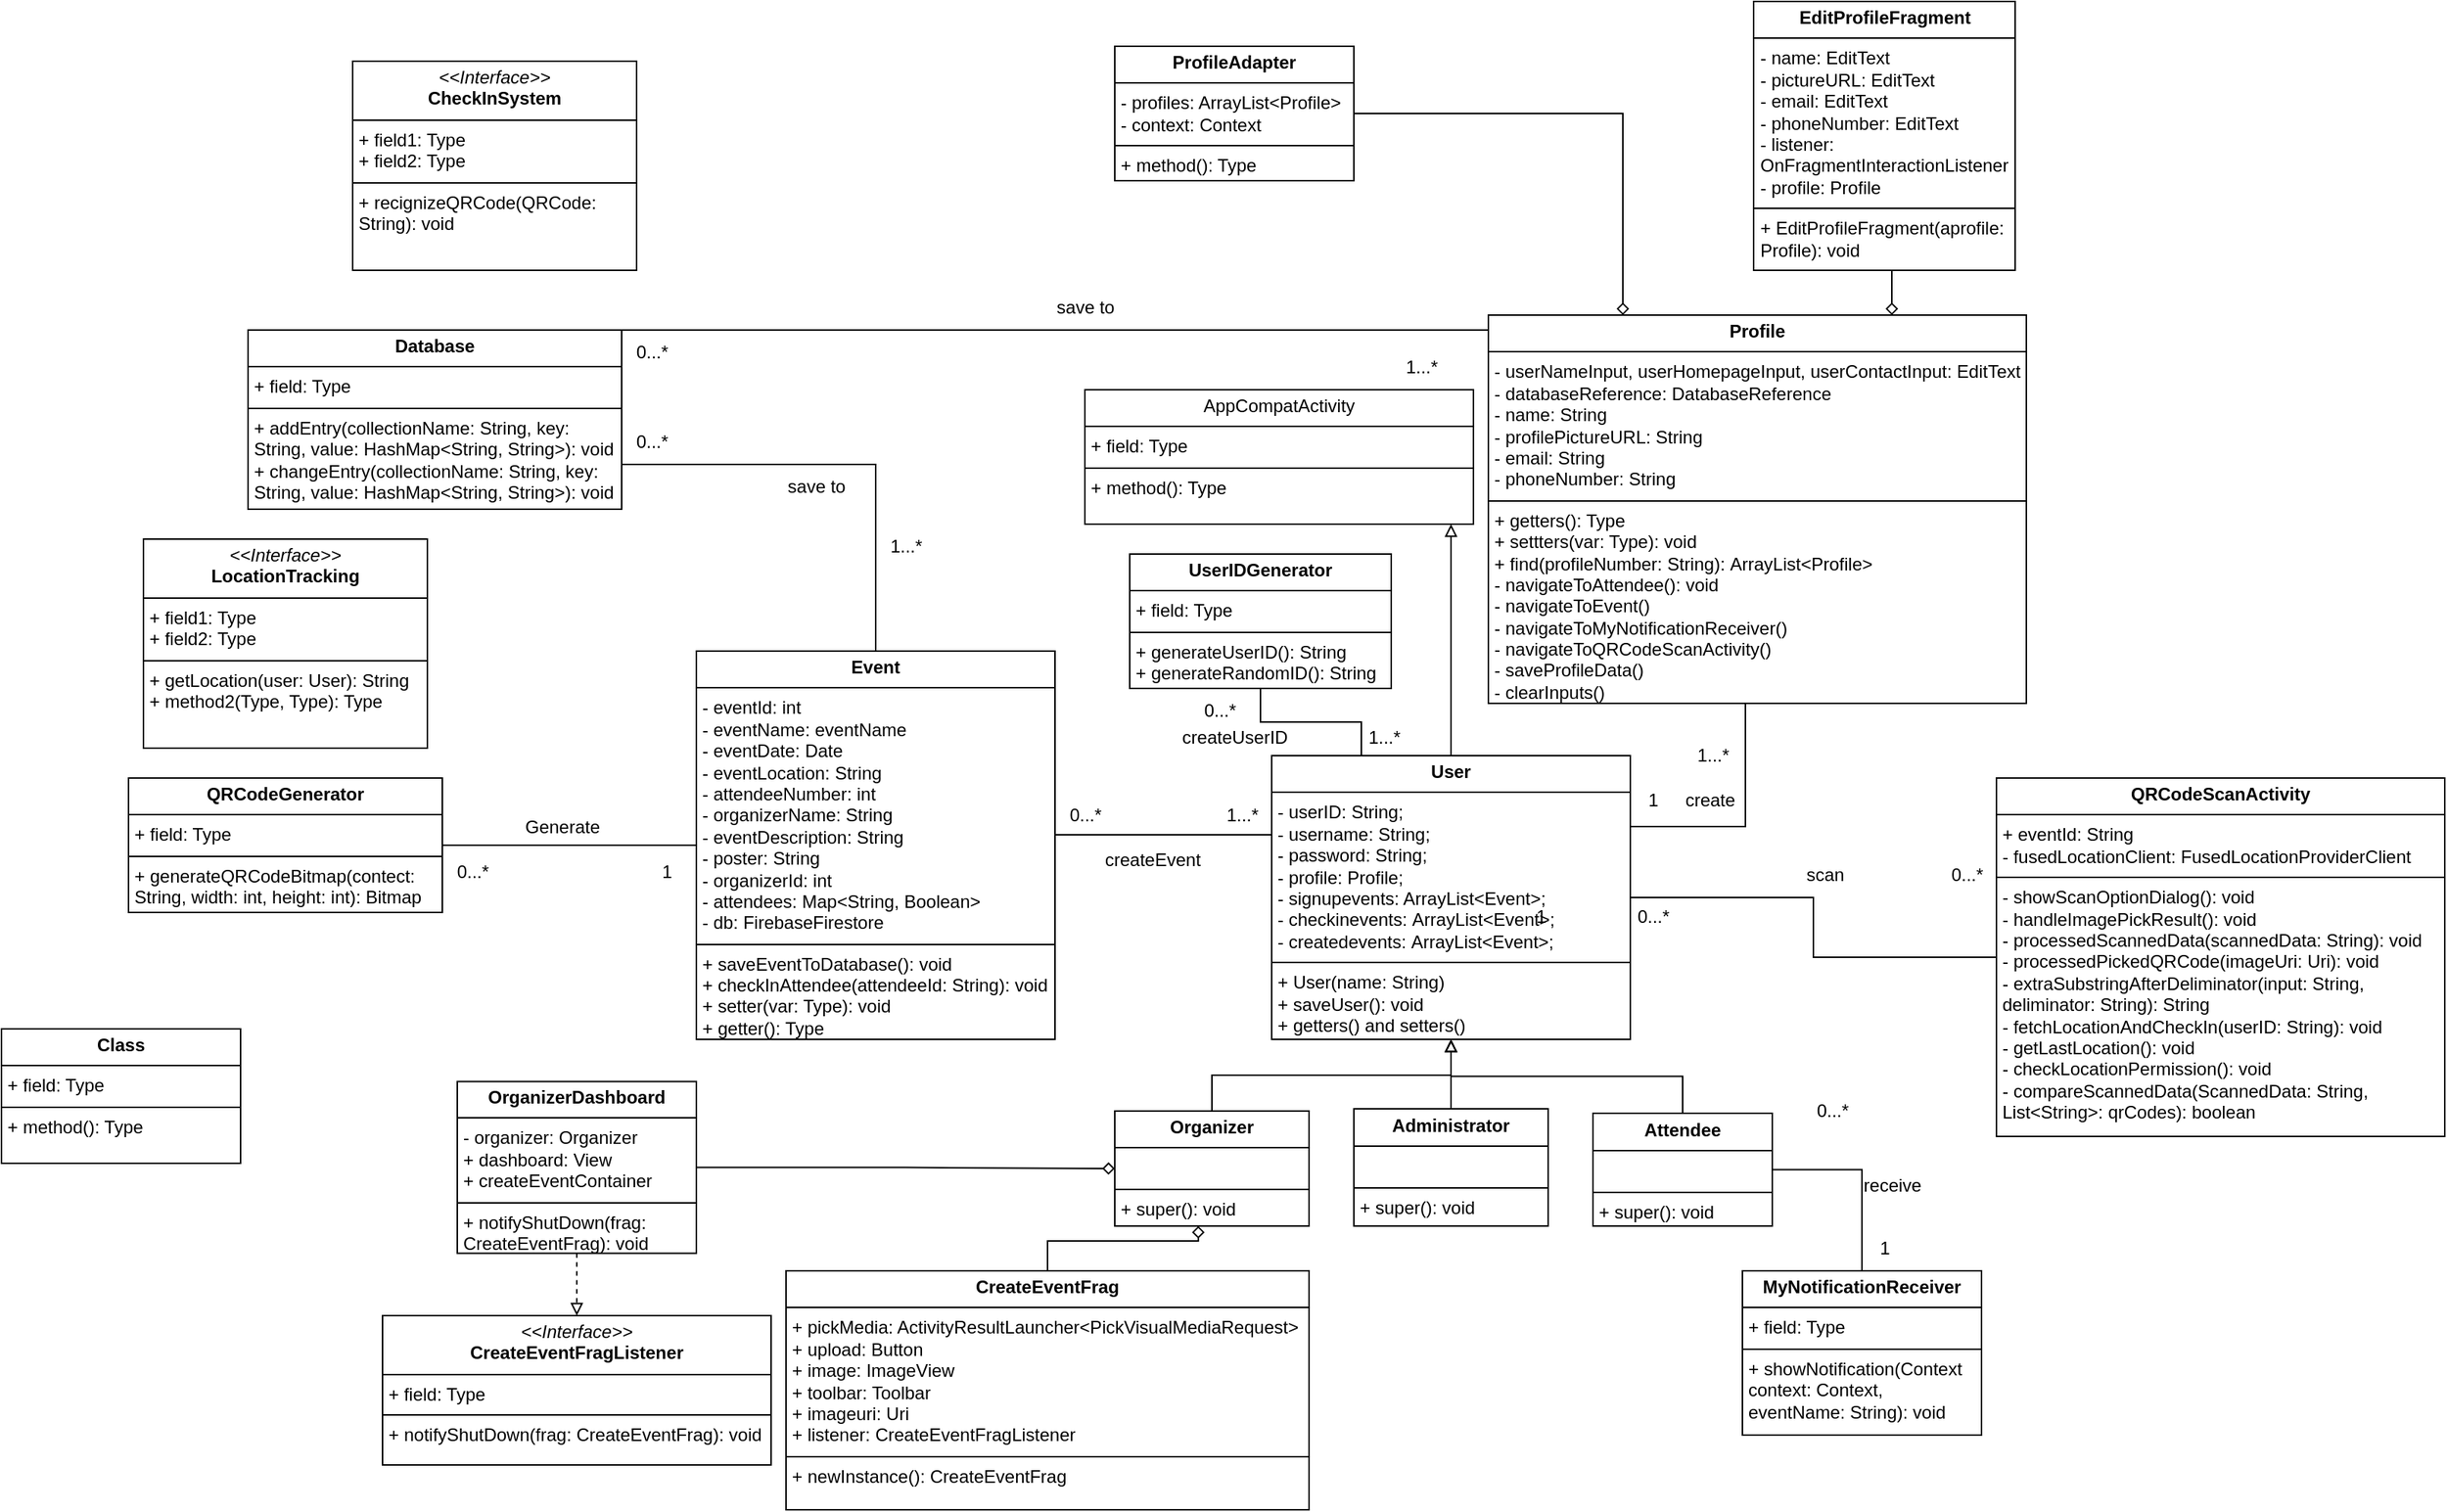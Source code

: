 <mxfile version="24.0.2" type="github">
  <diagram name="Page-1" id="J35sRBXo90A8_cbNqQOU">
    <mxGraphModel dx="1784" dy="525" grid="1" gridSize="10" guides="1" tooltips="1" connect="1" arrows="1" fold="1" page="1" pageScale="1" pageWidth="850" pageHeight="1100" math="0" shadow="0">
      <root>
        <mxCell id="0" />
        <mxCell id="1" parent="0" />
        <mxCell id="WPeFzwkXg94GIZhLmHgt-10" value="&lt;p style=&quot;margin:0px;margin-top:4px;text-align:center;&quot;&gt;&lt;span style=&quot;font-weight: 700;&quot;&gt;User&lt;/span&gt;&lt;br&gt;&lt;/p&gt;&lt;hr size=&quot;1&quot; style=&quot;border-style:solid;&quot;&gt;&lt;p style=&quot;margin:0px;margin-left:4px;&quot;&gt;- userID: String;&lt;/p&gt;&lt;p style=&quot;margin:0px;margin-left:4px;&quot;&gt;- username: String;&lt;br&gt;&lt;/p&gt;&lt;p style=&quot;margin:0px;margin-left:4px;&quot;&gt;- password: String;&lt;br&gt;&lt;/p&gt;&lt;p style=&quot;margin:0px;margin-left:4px;&quot;&gt;- profile: Profile;&lt;/p&gt;&lt;p style=&quot;margin:0px;margin-left:4px;&quot;&gt;- signupevents: ArrayList&amp;lt;Event&amp;gt;;&lt;/p&gt;&lt;p style=&quot;margin:0px;margin-left:4px;&quot;&gt;- checkinevents:&amp;nbsp;&lt;span style=&quot;background-color: initial;&quot;&gt;ArrayList&amp;lt;Event&amp;gt;;&lt;/span&gt;&lt;/p&gt;&lt;p style=&quot;margin:0px;margin-left:4px;&quot;&gt;- createdevents:&amp;nbsp;&lt;span style=&quot;background-color: initial;&quot;&gt;ArrayList&amp;lt;Event&amp;gt;;&lt;/span&gt;&lt;/p&gt;&lt;hr size=&quot;1&quot; style=&quot;border-style:solid;&quot;&gt;&lt;p style=&quot;margin:0px;margin-left:4px;&quot;&gt;+ User(name: String)&lt;/p&gt;&lt;p style=&quot;margin:0px;margin-left:4px;&quot;&gt;+ saveUser(): void&lt;/p&gt;&lt;p style=&quot;margin:0px;margin-left:4px;&quot;&gt;+ getters() and setters()&lt;/p&gt;" style="verticalAlign=top;align=left;overflow=fill;html=1;whiteSpace=wrap;" parent="1" vertex="1">
          <mxGeometry x="345" y="535" width="240" height="190" as="geometry" />
        </mxCell>
        <mxCell id="XLVlxGefPMWBj1lpJ0U2-4" style="edgeStyle=orthogonalEdgeStyle;rounded=0;orthogonalLoop=1;jettySize=auto;html=1;exitX=0.5;exitY=0;exitDx=0;exitDy=0;entryX=0.5;entryY=1;entryDx=0;entryDy=0;endArrow=block;endFill=0;" edge="1" parent="1" source="WPeFzwkXg94GIZhLmHgt-15" target="WPeFzwkXg94GIZhLmHgt-10">
          <mxGeometry relative="1" as="geometry" />
        </mxCell>
        <mxCell id="WPeFzwkXg94GIZhLmHgt-15" value="&lt;p style=&quot;margin:0px;margin-top:4px;text-align:center;&quot;&gt;&lt;b&gt;Organizer&lt;/b&gt;&lt;/p&gt;&lt;hr size=&quot;1&quot; style=&quot;border-style:solid;&quot;&gt;&lt;p style=&quot;margin:0px;margin-left:4px;&quot;&gt;&lt;br&gt;&lt;/p&gt;&lt;hr size=&quot;1&quot; style=&quot;border-style:solid;&quot;&gt;&lt;p style=&quot;margin:0px;margin-left:4px;&quot;&gt;+ super(): void&lt;/p&gt;" style="verticalAlign=top;align=left;overflow=fill;html=1;whiteSpace=wrap;" parent="1" vertex="1">
          <mxGeometry x="240" y="773" width="130" height="77" as="geometry" />
        </mxCell>
        <mxCell id="XLVlxGefPMWBj1lpJ0U2-2" style="edgeStyle=orthogonalEdgeStyle;rounded=0;orthogonalLoop=1;jettySize=auto;html=1;exitX=0.5;exitY=0;exitDx=0;exitDy=0;entryX=0.5;entryY=1;entryDx=0;entryDy=0;endArrow=block;endFill=0;" edge="1" parent="1" source="WPeFzwkXg94GIZhLmHgt-16" target="WPeFzwkXg94GIZhLmHgt-10">
          <mxGeometry relative="1" as="geometry" />
        </mxCell>
        <mxCell id="WPeFzwkXg94GIZhLmHgt-16" value="&lt;p style=&quot;margin:0px;margin-top:4px;text-align:center;&quot;&gt;&lt;span style=&quot;font-weight: 700;&quot;&gt;Administrator&lt;/span&gt;&lt;br&gt;&lt;/p&gt;&lt;hr size=&quot;1&quot; style=&quot;border-style:solid;&quot;&gt;&lt;p style=&quot;margin:0px;margin-left:4px;&quot;&gt;&lt;br&gt;&lt;/p&gt;&lt;hr size=&quot;1&quot; style=&quot;border-style:solid;&quot;&gt;&lt;p style=&quot;margin:0px;margin-left:4px;&quot;&gt;+ super(): void&lt;/p&gt;" style="verticalAlign=top;align=left;overflow=fill;html=1;whiteSpace=wrap;" parent="1" vertex="1">
          <mxGeometry x="400" y="771.5" width="130" height="78.5" as="geometry" />
        </mxCell>
        <mxCell id="XLVlxGefPMWBj1lpJ0U2-1" style="edgeStyle=orthogonalEdgeStyle;rounded=0;orthogonalLoop=1;jettySize=auto;html=1;exitX=0.5;exitY=0;exitDx=0;exitDy=0;endArrow=block;endFill=0;" edge="1" parent="1" source="WPeFzwkXg94GIZhLmHgt-17" target="WPeFzwkXg94GIZhLmHgt-10">
          <mxGeometry relative="1" as="geometry" />
        </mxCell>
        <mxCell id="WPeFzwkXg94GIZhLmHgt-17" value="&lt;p style=&quot;margin:0px;margin-top:4px;text-align:center;&quot;&gt;&lt;b&gt;Attendee&lt;/b&gt;&lt;/p&gt;&lt;hr size=&quot;1&quot; style=&quot;border-style:solid;&quot;&gt;&lt;p style=&quot;margin:0px;margin-left:4px;&quot;&gt;&lt;br&gt;&lt;/p&gt;&lt;hr size=&quot;1&quot; style=&quot;border-style:solid;&quot;&gt;&lt;p style=&quot;margin:0px;margin-left:4px;&quot;&gt;+ super(): void&lt;/p&gt;" style="verticalAlign=top;align=left;overflow=fill;html=1;whiteSpace=wrap;" parent="1" vertex="1">
          <mxGeometry x="560" y="774.5" width="120" height="75.5" as="geometry" />
        </mxCell>
        <mxCell id="WPeFzwkXg94GIZhLmHgt-24" style="edgeStyle=orthogonalEdgeStyle;rounded=0;orthogonalLoop=1;jettySize=auto;html=1;exitX=1;exitY=0.5;exitDx=0;exitDy=0;entryX=0;entryY=0.25;entryDx=0;entryDy=0;endArrow=none;endFill=0;" parent="1" source="WPeFzwkXg94GIZhLmHgt-18" target="WPeFzwkXg94GIZhLmHgt-10" edge="1">
          <mxGeometry relative="1" as="geometry">
            <Array as="points">
              <mxPoint x="200" y="588" />
            </Array>
          </mxGeometry>
        </mxCell>
        <mxCell id="WPeFzwkXg94GIZhLmHgt-18" value="&lt;p style=&quot;margin:0px;margin-top:4px;text-align:center;&quot;&gt;&lt;b&gt;Event&lt;/b&gt;&lt;/p&gt;&lt;hr size=&quot;1&quot; style=&quot;border-style:solid;&quot;&gt;&lt;p style=&quot;margin:0px;margin-left:4px;&quot;&gt;-&amp;nbsp;&lt;span style=&quot;background-color: initial;&quot;&gt;eventId: int&lt;/span&gt;&lt;/p&gt;&lt;p style=&quot;margin:0px;margin-left:4px;&quot;&gt;- eventName: eventName&lt;/p&gt;&lt;p style=&quot;margin:0px;margin-left:4px;&quot;&gt;- eventDate: Date&lt;/p&gt;&lt;p style=&quot;margin:0px;margin-left:4px;&quot;&gt;- eventLocation: String&lt;/p&gt;&lt;p style=&quot;margin:0px;margin-left:4px;&quot;&gt;- attendeeNumber: int&lt;/p&gt;&lt;p style=&quot;margin:0px;margin-left:4px;&quot;&gt;- organizerName: String&lt;/p&gt;&lt;p style=&quot;margin:0px;margin-left:4px;&quot;&gt;- eventDescription: String&lt;/p&gt;&lt;p style=&quot;margin:0px;margin-left:4px;&quot;&gt;- poster: String&lt;/p&gt;&lt;p style=&quot;margin:0px;margin-left:4px;&quot;&gt;- organizerId: int&lt;/p&gt;&lt;p style=&quot;margin:0px;margin-left:4px;&quot;&gt;- attendees:&amp;nbsp;&lt;span style=&quot;background-color: initial;&quot;&gt;Map&amp;lt;String, Boolean&amp;gt;&lt;/span&gt;&lt;/p&gt;&lt;p style=&quot;margin:0px;margin-left:4px;&quot;&gt;&lt;span style=&quot;background-color: initial;&quot;&gt;- db: FirebaseFirestore&lt;/span&gt;&lt;/p&gt;&lt;hr size=&quot;1&quot; style=&quot;border-style:solid;&quot;&gt;&lt;p style=&quot;margin:0px;margin-left:4px;&quot;&gt;+ saveEventToDatabase(): void&lt;/p&gt;&lt;p style=&quot;margin:0px;margin-left:4px;&quot;&gt;+ checkInAttendee(attendeeId: String): void&lt;/p&gt;&lt;p style=&quot;margin:0px;margin-left:4px;&quot;&gt;+ setter(var: Type): void&lt;br&gt;&lt;/p&gt;&lt;p style=&quot;margin:0px;margin-left:4px;&quot;&gt;+ getter(): Type&lt;/p&gt;&lt;p style=&quot;margin:0px;margin-left:4px;&quot;&gt;&lt;br&gt;&lt;/p&gt;" style="verticalAlign=top;align=left;overflow=fill;html=1;whiteSpace=wrap;" parent="1" vertex="1">
          <mxGeometry x="-40" y="465" width="240" height="260" as="geometry" />
        </mxCell>
        <mxCell id="WPeFzwkXg94GIZhLmHgt-25" style="edgeStyle=orthogonalEdgeStyle;rounded=0;orthogonalLoop=1;jettySize=auto;html=1;exitX=0.5;exitY=1;exitDx=0;exitDy=0;entryX=1;entryY=0.25;entryDx=0;entryDy=0;endArrow=none;endFill=0;" parent="1" source="WPeFzwkXg94GIZhLmHgt-19" target="WPeFzwkXg94GIZhLmHgt-10" edge="1">
          <mxGeometry relative="1" as="geometry">
            <Array as="points">
              <mxPoint x="662" y="583" />
            </Array>
          </mxGeometry>
        </mxCell>
        <mxCell id="yJpc8QZkgyVH1emFUSDa-1" style="edgeStyle=orthogonalEdgeStyle;rounded=0;orthogonalLoop=1;jettySize=auto;html=1;exitX=0;exitY=0;exitDx=0;exitDy=0;entryX=0.5;entryY=0;entryDx=0;entryDy=0;endArrow=none;endFill=0;" parent="1" source="WPeFzwkXg94GIZhLmHgt-19" target="WPeFzwkXg94GIZhLmHgt-35" edge="1">
          <mxGeometry relative="1" as="geometry">
            <Array as="points">
              <mxPoint x="470" y="250" />
              <mxPoint x="-55" y="250" />
            </Array>
          </mxGeometry>
        </mxCell>
        <mxCell id="WPeFzwkXg94GIZhLmHgt-19" value="&lt;p style=&quot;margin:0px;margin-top:4px;text-align:center;&quot;&gt;&lt;b&gt;Profile&lt;/b&gt;&lt;/p&gt;&lt;hr size=&quot;1&quot; style=&quot;border-style:solid;&quot;&gt;&lt;p style=&quot;margin:0px;margin-left:4px;&quot;&gt;-&amp;nbsp;&lt;span style=&quot;background-color: initial;&quot;&gt;userNameInput, userHomepageInput, userContactInput: EditText&lt;/span&gt;&lt;/p&gt;&lt;p style=&quot;margin:0px;margin-left:4px;&quot;&gt;-&amp;nbsp;&lt;span style=&quot;background-color: initial;&quot;&gt;databaseReference:&amp;nbsp;&lt;/span&gt;&lt;span style=&quot;background-color: initial;&quot;&gt;DatabaseReference&lt;/span&gt;&lt;span style=&quot;background-color: initial;&quot;&gt;&amp;nbsp;&lt;/span&gt;&lt;/p&gt;&lt;p style=&quot;margin:0px;margin-left:4px;&quot;&gt;- name: String&lt;/p&gt;&lt;p style=&quot;margin:0px;margin-left:4px;&quot;&gt;- profilePictureURL: String&lt;/p&gt;&lt;p style=&quot;margin:0px;margin-left:4px;&quot;&gt;- email: String&lt;/p&gt;&lt;p style=&quot;margin:0px;margin-left:4px;&quot;&gt;- phoneNumber: String&lt;/p&gt;&lt;hr size=&quot;1&quot; style=&quot;border-style:solid;&quot;&gt;&lt;p style=&quot;margin:0px;margin-left:4px;&quot;&gt;+ getters(): Type&lt;/p&gt;&lt;p style=&quot;margin:0px;margin-left:4px;&quot;&gt;+ settters(var: Type&lt;span style=&quot;background-color: initial;&quot;&gt;): void&lt;/span&gt;&lt;/p&gt;&lt;p style=&quot;margin: 0px 0px 0px 4px;&quot;&gt;&lt;span style=&quot;background-color: initial;&quot;&gt;+&lt;/span&gt;&lt;span style=&quot;background-color: initial;&quot;&gt;&amp;nbsp;find(profileNumber: String):&amp;nbsp;&lt;/span&gt;&lt;span style=&quot;background-color: initial;&quot;&gt;ArrayList&amp;lt;Profile&amp;gt;&lt;/span&gt;&lt;/p&gt;&lt;p style=&quot;margin: 0px 0px 0px 4px;&quot;&gt;&lt;span style=&quot;background-color: initial;&quot;&gt;-&amp;nbsp;&lt;/span&gt;&lt;span style=&quot;background-color: initial;&quot;&gt;navigateToAttendee(): void&lt;/span&gt;&lt;/p&gt;&lt;p style=&quot;margin: 0px 0px 0px 4px;&quot;&gt;&lt;span style=&quot;background-color: initial;&quot;&gt;-&amp;nbsp;&lt;/span&gt;&lt;span style=&quot;background-color: initial;&quot;&gt;navigateToEvent()&lt;/span&gt;&lt;/p&gt;&lt;p style=&quot;margin: 0px 0px 0px 4px;&quot;&gt;&lt;span style=&quot;background-color: initial;&quot;&gt;-&amp;nbsp;&lt;/span&gt;&lt;span style=&quot;background-color: initial;&quot;&gt;navigateToMyNotificationReceiver()&lt;/span&gt;&lt;/p&gt;&lt;p style=&quot;margin: 0px 0px 0px 4px;&quot;&gt;&lt;span style=&quot;background-color: initial;&quot;&gt;-&amp;nbsp;&lt;/span&gt;&lt;span style=&quot;background-color: initial;&quot;&gt;navigateToQRCodeScanActivity()&lt;/span&gt;&lt;/p&gt;&lt;p style=&quot;margin: 0px 0px 0px 4px;&quot;&gt;&lt;span style=&quot;background-color: initial;&quot;&gt;-&amp;nbsp;&lt;/span&gt;&lt;span style=&quot;background-color: initial;&quot;&gt;saveProfileData()&lt;/span&gt;&lt;/p&gt;&lt;p style=&quot;margin: 0px 0px 0px 4px;&quot;&gt;&lt;span style=&quot;background-color: initial;&quot;&gt;-&amp;nbsp;&lt;/span&gt;&lt;span style=&quot;background-color: initial;&quot;&gt;clearInputs()&lt;/span&gt;&lt;/p&gt;" style="verticalAlign=top;align=left;overflow=fill;html=1;whiteSpace=wrap;" parent="1" vertex="1">
          <mxGeometry x="490" y="240" width="360" height="260" as="geometry" />
        </mxCell>
        <mxCell id="WPeFzwkXg94GIZhLmHgt-28" value="0...*" style="text;html=1;align=center;verticalAlign=middle;resizable=0;points=[];autosize=1;strokeColor=none;fillColor=none;" parent="1" vertex="1">
          <mxGeometry x="200" y="560" width="40" height="30" as="geometry" />
        </mxCell>
        <mxCell id="WPeFzwkXg94GIZhLmHgt-29" value="1...*" style="text;html=1;align=center;verticalAlign=middle;resizable=0;points=[];autosize=1;strokeColor=none;fillColor=none;" parent="1" vertex="1">
          <mxGeometry x="305" y="560" width="40" height="30" as="geometry" />
        </mxCell>
        <mxCell id="WPeFzwkXg94GIZhLmHgt-30" value="1...*" style="text;html=1;align=center;verticalAlign=middle;resizable=0;points=[];autosize=1;strokeColor=none;fillColor=none;" parent="1" vertex="1">
          <mxGeometry x="620" y="520" width="40" height="30" as="geometry" />
        </mxCell>
        <mxCell id="WPeFzwkXg94GIZhLmHgt-31" value="1" style="text;html=1;align=center;verticalAlign=middle;resizable=0;points=[];autosize=1;strokeColor=none;fillColor=none;" parent="1" vertex="1">
          <mxGeometry x="585" y="550" width="30" height="30" as="geometry" />
        </mxCell>
        <mxCell id="XLVlxGefPMWBj1lpJ0U2-21" style="edgeStyle=orthogonalEdgeStyle;rounded=0;orthogonalLoop=1;jettySize=auto;html=1;exitX=1;exitY=0.5;exitDx=0;exitDy=0;entryX=0;entryY=0.5;entryDx=0;entryDy=0;endArrow=none;endFill=0;" edge="1" parent="1" source="WPeFzwkXg94GIZhLmHgt-32" target="WPeFzwkXg94GIZhLmHgt-18">
          <mxGeometry relative="1" as="geometry" />
        </mxCell>
        <mxCell id="WPeFzwkXg94GIZhLmHgt-32" value="&lt;p style=&quot;margin:0px;margin-top:4px;text-align:center;&quot;&gt;&lt;b&gt;QRCodeGenerator&lt;/b&gt;&lt;/p&gt;&lt;hr size=&quot;1&quot; style=&quot;border-style:solid;&quot;&gt;&lt;p style=&quot;margin:0px;margin-left:4px;&quot;&gt;+ field: Type&lt;br&gt;&lt;/p&gt;&lt;hr size=&quot;1&quot; style=&quot;border-style:solid;&quot;&gt;&lt;p style=&quot;margin:0px;margin-left:4px;&quot;&gt;+ generateQRCodeBitmap(contect: String, width: int, height: int): Bitmap&lt;/p&gt;" style="verticalAlign=top;align=left;overflow=fill;html=1;whiteSpace=wrap;" parent="1" vertex="1">
          <mxGeometry x="-420" y="550" width="210" height="90" as="geometry" />
        </mxCell>
        <mxCell id="WPeFzwkXg94GIZhLmHgt-33" value="&lt;p style=&quot;margin:0px;margin-top:4px;text-align:center;&quot;&gt;&lt;i&gt;&amp;lt;&amp;lt;Interface&amp;gt;&amp;gt;&lt;/i&gt;&lt;br&gt;&lt;b&gt;CheckInSystem&lt;/b&gt;&lt;/p&gt;&lt;hr size=&quot;1&quot; style=&quot;border-style:solid;&quot;&gt;&lt;p style=&quot;margin:0px;margin-left:4px;&quot;&gt;+ field1: Type&lt;br&gt;+ field2: Type&lt;/p&gt;&lt;hr size=&quot;1&quot; style=&quot;border-style:solid;&quot;&gt;&lt;p style=&quot;margin:0px;margin-left:4px;&quot;&gt;+ recignizeQRCode(QRCode: String): void&lt;br&gt;&lt;/p&gt;" style="verticalAlign=top;align=left;overflow=fill;html=1;whiteSpace=wrap;" parent="1" vertex="1">
          <mxGeometry x="-270" y="70" width="190" height="140" as="geometry" />
        </mxCell>
        <mxCell id="WPeFzwkXg94GIZhLmHgt-34" value="&lt;p style=&quot;margin:0px;margin-top:4px;text-align:center;&quot;&gt;&lt;i&gt;&amp;lt;&amp;lt;Interface&amp;gt;&amp;gt;&lt;/i&gt;&lt;br&gt;&lt;b&gt;LocationTracking&lt;/b&gt;&lt;/p&gt;&lt;hr size=&quot;1&quot; style=&quot;border-style:solid;&quot;&gt;&lt;p style=&quot;margin:0px;margin-left:4px;&quot;&gt;+ field1: Type&lt;br&gt;+ field2: Type&lt;/p&gt;&lt;hr size=&quot;1&quot; style=&quot;border-style:solid;&quot;&gt;&lt;p style=&quot;margin:0px;margin-left:4px;&quot;&gt;+ getLocation(user: User): String&lt;/p&gt;&lt;p style=&quot;margin:0px;margin-left:4px;&quot;&gt;+ method2(Type, Type): Type&lt;/p&gt;" style="verticalAlign=top;align=left;overflow=fill;html=1;whiteSpace=wrap;" parent="1" vertex="1">
          <mxGeometry x="-410" y="390" width="190" height="140" as="geometry" />
        </mxCell>
        <mxCell id="yJpc8QZkgyVH1emFUSDa-2" style="edgeStyle=orthogonalEdgeStyle;rounded=0;orthogonalLoop=1;jettySize=auto;html=1;entryX=0.5;entryY=0;entryDx=0;entryDy=0;endArrow=none;endFill=0;" parent="1" source="WPeFzwkXg94GIZhLmHgt-35" target="WPeFzwkXg94GIZhLmHgt-18" edge="1">
          <mxGeometry relative="1" as="geometry">
            <Array as="points">
              <mxPoint x="80" y="340" />
            </Array>
          </mxGeometry>
        </mxCell>
        <mxCell id="WPeFzwkXg94GIZhLmHgt-35" value="&lt;p style=&quot;margin:0px;margin-top:4px;text-align:center;&quot;&gt;&lt;b&gt;Database&lt;/b&gt;&lt;/p&gt;&lt;hr size=&quot;1&quot; style=&quot;border-style:solid;&quot;&gt;&lt;p style=&quot;margin:0px;margin-left:4px;&quot;&gt;+ field: Type&lt;/p&gt;&lt;hr size=&quot;1&quot; style=&quot;border-style:solid;&quot;&gt;&lt;p style=&quot;margin:0px;margin-left:4px;&quot;&gt;+ addEntry(collectionName: String, key: String, value: HashMap&amp;lt;String, String&amp;gt;): void&lt;/p&gt;&lt;p style=&quot;margin:0px;margin-left:4px;&quot;&gt;+ changeEntry(collectionName: String, key: String, value: HashMap&amp;lt;String, String&amp;gt;): void&lt;br&gt;&lt;/p&gt;&lt;p style=&quot;margin:0px;margin-left:4px;&quot;&gt;&lt;br&gt;&lt;/p&gt;" style="verticalAlign=top;align=left;overflow=fill;html=1;whiteSpace=wrap;" parent="1" vertex="1">
          <mxGeometry x="-340" y="250" width="250" height="120" as="geometry" />
        </mxCell>
        <mxCell id="i9NQ23__nChv1Pb4dPMh-4" style="edgeStyle=orthogonalEdgeStyle;rounded=0;orthogonalLoop=1;jettySize=auto;html=1;exitX=0.5;exitY=1;exitDx=0;exitDy=0;endArrow=block;endFill=0;dashed=1;" parent="1" source="i9NQ23__nChv1Pb4dPMh-5" target="i9NQ23__nChv1Pb4dPMh-2" edge="1">
          <mxGeometry relative="1" as="geometry" />
        </mxCell>
        <mxCell id="i9NQ23__nChv1Pb4dPMh-1" value="&lt;p style=&quot;margin:0px;margin-top:4px;text-align:center;&quot;&gt;&lt;b&gt;CreateEventFrag&lt;/b&gt;&lt;/p&gt;&lt;hr size=&quot;1&quot; style=&quot;border-style:solid;&quot;&gt;&lt;p style=&quot;margin:0px;margin-left:4px;&quot;&gt;+ pickMedia: ActivityResultLauncher&amp;lt;PickVisualMediaRequest&amp;gt;&lt;/p&gt;&lt;p style=&quot;margin:0px;margin-left:4px;&quot;&gt;+ upload: Button&lt;/p&gt;&lt;p style=&quot;margin:0px;margin-left:4px;&quot;&gt;+ image: ImageView&lt;/p&gt;&lt;p style=&quot;margin:0px;margin-left:4px;&quot;&gt;+ toolbar: Toolbar&lt;/p&gt;&lt;p style=&quot;margin:0px;margin-left:4px;&quot;&gt;+ imageuri: Uri&lt;/p&gt;&lt;p style=&quot;margin:0px;margin-left:4px;&quot;&gt;+ listener: CreateEventFragListener&lt;/p&gt;&lt;hr size=&quot;1&quot; style=&quot;border-style:solid;&quot;&gt;&lt;p style=&quot;margin:0px;margin-left:4px;&quot;&gt;+ newInstance(): CreateEventFrag&lt;/p&gt;" style="verticalAlign=top;align=left;overflow=fill;html=1;whiteSpace=wrap;" parent="1" vertex="1">
          <mxGeometry x="20" y="880" width="350" height="160" as="geometry" />
        </mxCell>
        <mxCell id="i9NQ23__nChv1Pb4dPMh-2" value="&lt;p style=&quot;margin:0px;margin-top:4px;text-align:center;&quot;&gt;&lt;i&gt;&amp;lt;&amp;lt;Interface&amp;gt;&amp;gt;&lt;/i&gt;&lt;br&gt;&lt;b&gt;CreateEventFragListener&lt;/b&gt;&lt;/p&gt;&lt;hr size=&quot;1&quot; style=&quot;border-style:solid;&quot;&gt;&lt;p style=&quot;margin:0px;margin-left:4px;&quot;&gt;+ field: Type&lt;br&gt;&lt;/p&gt;&lt;hr size=&quot;1&quot; style=&quot;border-style:solid;&quot;&gt;&lt;p style=&quot;margin:0px;margin-left:4px;&quot;&gt;+ notifyShutDown(frag: CreateEventFrag): void&lt;br&gt;&lt;/p&gt;" style="verticalAlign=top;align=left;overflow=fill;html=1;whiteSpace=wrap;" parent="1" vertex="1">
          <mxGeometry x="-250" y="910" width="260" height="100" as="geometry" />
        </mxCell>
        <mxCell id="i9NQ23__nChv1Pb4dPMh-3" style="edgeStyle=orthogonalEdgeStyle;rounded=0;orthogonalLoop=1;jettySize=auto;html=1;exitX=0.5;exitY=0;exitDx=0;exitDy=0;entryX=0.43;entryY=1;entryDx=0;entryDy=0;entryPerimeter=0;endArrow=diamond;endFill=0;" parent="1" source="i9NQ23__nChv1Pb4dPMh-1" target="WPeFzwkXg94GIZhLmHgt-15" edge="1">
          <mxGeometry relative="1" as="geometry" />
        </mxCell>
        <mxCell id="i9NQ23__nChv1Pb4dPMh-6" style="edgeStyle=orthogonalEdgeStyle;rounded=0;orthogonalLoop=1;jettySize=auto;html=1;entryX=0;entryY=0.5;entryDx=0;entryDy=0;endArrow=diamond;endFill=0;" parent="1" source="i9NQ23__nChv1Pb4dPMh-5" target="WPeFzwkXg94GIZhLmHgt-15" edge="1">
          <mxGeometry relative="1" as="geometry" />
        </mxCell>
        <mxCell id="i9NQ23__nChv1Pb4dPMh-5" value="&lt;p style=&quot;margin:0px;margin-top:4px;text-align:center;&quot;&gt;&lt;b&gt;OrganizerDashboard&lt;/b&gt;&lt;br&gt;&lt;/p&gt;&lt;hr size=&quot;1&quot; style=&quot;border-style:solid;&quot;&gt;&lt;p style=&quot;margin:0px;margin-left:4px;&quot;&gt;- organizer: Organizer&lt;/p&gt;&lt;p style=&quot;margin:0px;margin-left:4px;&quot;&gt;+ dashboard: View&lt;/p&gt;&lt;p style=&quot;margin:0px;margin-left:4px;&quot;&gt;+ createEventContainer&lt;/p&gt;&lt;hr size=&quot;1&quot; style=&quot;border-style:solid;&quot;&gt;&lt;p style=&quot;margin:0px;margin-left:4px;&quot;&gt;+ notifyShutDown&lt;span style=&quot;background-color: initial;&quot;&gt;(frag: CreateEventFrag): void&lt;/span&gt;&lt;/p&gt;" style="verticalAlign=top;align=left;overflow=fill;html=1;whiteSpace=wrap;" parent="1" vertex="1">
          <mxGeometry x="-200" y="753.25" width="160" height="115" as="geometry" />
        </mxCell>
        <mxCell id="i9NQ23__nChv1Pb4dPMh-8" style="edgeStyle=orthogonalEdgeStyle;rounded=0;orthogonalLoop=1;jettySize=auto;html=1;endArrow=diamond;endFill=0;entryX=0.75;entryY=0;entryDx=0;entryDy=0;" parent="1" source="i9NQ23__nChv1Pb4dPMh-7" target="WPeFzwkXg94GIZhLmHgt-19" edge="1">
          <mxGeometry relative="1" as="geometry">
            <Array as="points">
              <mxPoint x="710" y="210" />
              <mxPoint x="710" y="210" />
            </Array>
          </mxGeometry>
        </mxCell>
        <mxCell id="i9NQ23__nChv1Pb4dPMh-7" value="&lt;p style=&quot;margin:0px;margin-top:4px;text-align:center;&quot;&gt;&lt;b&gt;EditProfileFragment&lt;/b&gt;&lt;/p&gt;&lt;hr size=&quot;1&quot; style=&quot;border-style:solid;&quot;&gt;&lt;p style=&quot;margin:0px;margin-left:4px;&quot;&gt;- name: EditText&lt;/p&gt;&lt;p style=&quot;margin:0px;margin-left:4px;&quot;&gt;- pictureURL: EditText&lt;/p&gt;&lt;p style=&quot;margin:0px;margin-left:4px;&quot;&gt;- email: EditText&lt;/p&gt;&lt;p style=&quot;margin:0px;margin-left:4px;&quot;&gt;- phoneNumber: EditText&lt;/p&gt;&lt;p style=&quot;margin:0px;margin-left:4px;&quot;&gt;- listener: OnFragmentInteractionListener&lt;/p&gt;&lt;p style=&quot;margin:0px;margin-left:4px;&quot;&gt;- profile: Profile&lt;/p&gt;&lt;hr size=&quot;1&quot; style=&quot;border-style:solid;&quot;&gt;&lt;p style=&quot;margin:0px;margin-left:4px;&quot;&gt;+ EditProfileFragment(aprofile: Profile): void&lt;/p&gt;" style="verticalAlign=top;align=left;overflow=fill;html=1;whiteSpace=wrap;" parent="1" vertex="1">
          <mxGeometry x="667.5" y="30" width="175" height="180" as="geometry" />
        </mxCell>
        <mxCell id="i9NQ23__nChv1Pb4dPMh-10" style="edgeStyle=orthogonalEdgeStyle;rounded=0;orthogonalLoop=1;jettySize=auto;html=1;endArrow=block;endFill=0;" parent="1" source="WPeFzwkXg94GIZhLmHgt-10" target="i9NQ23__nChv1Pb4dPMh-9" edge="1">
          <mxGeometry relative="1" as="geometry">
            <mxPoint x="510" y="890" as="targetPoint" />
            <Array as="points">
              <mxPoint x="350" y="550" />
              <mxPoint x="350" y="550" />
            </Array>
          </mxGeometry>
        </mxCell>
        <mxCell id="i9NQ23__nChv1Pb4dPMh-9" value="&lt;p style=&quot;margin:0px;margin-top:4px;text-align:center;&quot;&gt;AppCompatActivity&lt;/p&gt;&lt;hr size=&quot;1&quot; style=&quot;border-style:solid;&quot;&gt;&lt;p style=&quot;margin:0px;margin-left:4px;&quot;&gt;+ field: Type&lt;br&gt;&lt;/p&gt;&lt;hr size=&quot;1&quot; style=&quot;border-style:solid;&quot;&gt;&lt;p style=&quot;margin:0px;margin-left:4px;&quot;&gt;+ method(): Type&lt;/p&gt;" style="verticalAlign=top;align=left;overflow=fill;html=1;whiteSpace=wrap;" parent="1" vertex="1">
          <mxGeometry x="220" y="290" width="260" height="90" as="geometry" />
        </mxCell>
        <mxCell id="yJpc8QZkgyVH1emFUSDa-3" value="1...*" style="text;html=1;align=center;verticalAlign=middle;resizable=0;points=[];autosize=1;strokeColor=none;fillColor=none;" parent="1" vertex="1">
          <mxGeometry x="80" y="380" width="40" height="30" as="geometry" />
        </mxCell>
        <mxCell id="yJpc8QZkgyVH1emFUSDa-4" value="0...*" style="text;html=1;align=center;verticalAlign=middle;resizable=0;points=[];autosize=1;strokeColor=none;fillColor=none;" parent="1" vertex="1">
          <mxGeometry x="-90" y="310" width="40" height="30" as="geometry" />
        </mxCell>
        <mxCell id="yJpc8QZkgyVH1emFUSDa-5" value="0...*" style="text;html=1;align=center;verticalAlign=middle;resizable=0;points=[];autosize=1;strokeColor=none;fillColor=none;" parent="1" vertex="1">
          <mxGeometry x="-90" y="250" width="40" height="30" as="geometry" />
        </mxCell>
        <mxCell id="yJpc8QZkgyVH1emFUSDa-6" value="1...*" style="text;html=1;align=center;verticalAlign=middle;resizable=0;points=[];autosize=1;strokeColor=none;fillColor=none;" parent="1" vertex="1">
          <mxGeometry x="425" y="260" width="40" height="30" as="geometry" />
        </mxCell>
        <mxCell id="yJpc8QZkgyVH1emFUSDa-7" value="create" style="text;html=1;align=center;verticalAlign=middle;resizable=0;points=[];autosize=1;strokeColor=none;fillColor=none;" parent="1" vertex="1">
          <mxGeometry x="607.5" y="550" width="60" height="30" as="geometry" />
        </mxCell>
        <mxCell id="yJpc8QZkgyVH1emFUSDa-8" value="createEvent" style="text;html=1;align=center;verticalAlign=middle;resizable=0;points=[];autosize=1;strokeColor=none;fillColor=none;" parent="1" vertex="1">
          <mxGeometry x="220" y="590" width="90" height="30" as="geometry" />
        </mxCell>
        <mxCell id="yJpc8QZkgyVH1emFUSDa-9" value="save to" style="text;html=1;align=center;verticalAlign=middle;resizable=0;points=[];autosize=1;strokeColor=none;fillColor=none;" parent="1" vertex="1">
          <mxGeometry x="10" y="340" width="60" height="30" as="geometry" />
        </mxCell>
        <mxCell id="yJpc8QZkgyVH1emFUSDa-11" value="save to" style="text;html=1;align=center;verticalAlign=middle;resizable=0;points=[];autosize=1;strokeColor=none;fillColor=none;" parent="1" vertex="1">
          <mxGeometry x="190" y="220" width="60" height="30" as="geometry" />
        </mxCell>
        <mxCell id="yJpc8QZkgyVH1emFUSDa-15" style="edgeStyle=orthogonalEdgeStyle;rounded=0;orthogonalLoop=1;jettySize=auto;html=1;entryX=1;entryY=0.5;entryDx=0;entryDy=0;endArrow=none;endFill=0;" parent="1" source="yJpc8QZkgyVH1emFUSDa-14" target="WPeFzwkXg94GIZhLmHgt-17" edge="1">
          <mxGeometry relative="1" as="geometry" />
        </mxCell>
        <mxCell id="yJpc8QZkgyVH1emFUSDa-14" value="&lt;p style=&quot;margin:0px;margin-top:4px;text-align:center;&quot;&gt;&lt;b&gt;MyNotificationReceiver&lt;/b&gt;&lt;/p&gt;&lt;hr size=&quot;1&quot; style=&quot;border-style:solid;&quot;&gt;&lt;p style=&quot;margin:0px;margin-left:4px;&quot;&gt;+ field: Type&lt;/p&gt;&lt;hr size=&quot;1&quot; style=&quot;border-style:solid;&quot;&gt;&lt;p style=&quot;margin:0px;margin-left:4px;&quot;&gt;+ showNotification(Context context: Context, eventName: String): void&lt;/p&gt;" style="verticalAlign=top;align=left;overflow=fill;html=1;whiteSpace=wrap;" parent="1" vertex="1">
          <mxGeometry x="660" y="880" width="160" height="110" as="geometry" />
        </mxCell>
        <mxCell id="yJpc8QZkgyVH1emFUSDa-16" value="0...*" style="text;html=1;align=center;verticalAlign=middle;resizable=0;points=[];autosize=1;strokeColor=none;fillColor=none;" parent="1" vertex="1">
          <mxGeometry x="700" y="758" width="40" height="30" as="geometry" />
        </mxCell>
        <mxCell id="yJpc8QZkgyVH1emFUSDa-17" value="1" style="text;html=1;align=center;verticalAlign=middle;resizable=0;points=[];autosize=1;strokeColor=none;fillColor=none;" parent="1" vertex="1">
          <mxGeometry x="740" y="850" width="30" height="30" as="geometry" />
        </mxCell>
        <mxCell id="yJpc8QZkgyVH1emFUSDa-18" value="receive" style="text;html=1;align=center;verticalAlign=middle;resizable=0;points=[];autosize=1;strokeColor=none;fillColor=none;" parent="1" vertex="1">
          <mxGeometry x="730" y="808" width="60" height="30" as="geometry" />
        </mxCell>
        <mxCell id="XLVlxGefPMWBj1lpJ0U2-5" style="edgeStyle=orthogonalEdgeStyle;rounded=0;orthogonalLoop=1;jettySize=auto;html=1;exitX=0;exitY=0.5;exitDx=0;exitDy=0;endArrow=none;endFill=0;" edge="1" parent="1" source="yJpc8QZkgyVH1emFUSDa-19" target="WPeFzwkXg94GIZhLmHgt-10">
          <mxGeometry relative="1" as="geometry" />
        </mxCell>
        <mxCell id="yJpc8QZkgyVH1emFUSDa-19" value="&lt;p style=&quot;margin:0px;margin-top:4px;text-align:center;&quot;&gt;&lt;b&gt;QRCodeScanActivity&lt;/b&gt;&lt;/p&gt;&lt;hr size=&quot;1&quot; style=&quot;border-style:solid;&quot;&gt;&lt;p style=&quot;margin:0px;margin-left:4px;&quot;&gt;+ eventId: String&lt;/p&gt;&lt;p style=&quot;margin:0px;margin-left:4px;&quot;&gt;- fusedLocationClient: FusedLocationProviderClient&lt;/p&gt;&lt;hr size=&quot;1&quot; style=&quot;border-style:solid;&quot;&gt;&lt;p style=&quot;margin:0px;margin-left:4px;&quot;&gt;- showScanOptionDialog(): void&lt;/p&gt;&lt;p style=&quot;margin:0px;margin-left:4px;&quot;&gt;- handleImagePickResult(): void&lt;/p&gt;&lt;p style=&quot;margin:0px;margin-left:4px;&quot;&gt;- processedScannedData(scannedData: String): void&lt;/p&gt;&lt;p style=&quot;margin:0px;margin-left:4px;&quot;&gt;- processedPickedQRCode(imageUri: Uri): void&lt;br&gt;&lt;/p&gt;&lt;p style=&quot;margin:0px;margin-left:4px;&quot;&gt;- extraSubstringAfterDeliminator(input: String, deliminator: String): String&lt;/p&gt;&lt;p style=&quot;margin:0px;margin-left:4px;&quot;&gt;- fetchLocationAndCheckIn(userID: String): void&lt;/p&gt;&lt;p style=&quot;margin:0px;margin-left:4px;&quot;&gt;- getLastLocation(): void&lt;/p&gt;&lt;p style=&quot;margin:0px;margin-left:4px;&quot;&gt;- checkLocationPermission(): void&lt;/p&gt;&lt;p style=&quot;margin:0px;margin-left:4px;&quot;&gt;- compareScannedData(ScannedData: String, List&amp;lt;String&amp;gt;: qrCodes): boolean&lt;/p&gt;" style="verticalAlign=top;align=left;overflow=fill;html=1;whiteSpace=wrap;" parent="1" vertex="1">
          <mxGeometry x="830" y="550" width="300" height="240" as="geometry" />
        </mxCell>
        <mxCell id="yJpc8QZkgyVH1emFUSDa-21" value="1" style="text;html=1;align=center;verticalAlign=middle;resizable=0;points=[];autosize=1;strokeColor=none;fillColor=none;" parent="1" vertex="1">
          <mxGeometry x="510" y="628" width="30" height="30" as="geometry" />
        </mxCell>
        <mxCell id="yJpc8QZkgyVH1emFUSDa-22" value="0...*" style="text;html=1;align=center;verticalAlign=middle;resizable=0;points=[];autosize=1;strokeColor=none;fillColor=none;" parent="1" vertex="1">
          <mxGeometry x="580" y="628" width="40" height="30" as="geometry" />
        </mxCell>
        <mxCell id="yJpc8QZkgyVH1emFUSDa-23" value="scan" style="text;html=1;align=center;verticalAlign=middle;resizable=0;points=[];autosize=1;strokeColor=none;fillColor=none;" parent="1" vertex="1">
          <mxGeometry x="690" y="600" width="50" height="30" as="geometry" />
        </mxCell>
        <mxCell id="yJpc8QZkgyVH1emFUSDa-26" style="edgeStyle=orthogonalEdgeStyle;rounded=0;orthogonalLoop=1;jettySize=auto;html=1;entryX=0.25;entryY=0;entryDx=0;entryDy=0;endArrow=diamond;endFill=0;" parent="1" source="yJpc8QZkgyVH1emFUSDa-24" target="WPeFzwkXg94GIZhLmHgt-19" edge="1">
          <mxGeometry relative="1" as="geometry" />
        </mxCell>
        <mxCell id="yJpc8QZkgyVH1emFUSDa-24" value="&lt;p style=&quot;margin:0px;margin-top:4px;text-align:center;&quot;&gt;&lt;b&gt;ProfileAdapter&lt;/b&gt;&lt;/p&gt;&lt;hr size=&quot;1&quot; style=&quot;border-style:solid;&quot;&gt;&lt;p style=&quot;margin:0px;margin-left:4px;&quot;&gt;- profiles: ArrayList&amp;lt;Profile&amp;gt;&lt;br&gt;&lt;/p&gt;&lt;p style=&quot;margin:0px;margin-left:4px;&quot;&gt;- context: Context&lt;/p&gt;&lt;hr size=&quot;1&quot; style=&quot;border-style:solid;&quot;&gt;&lt;p style=&quot;margin:0px;margin-left:4px;&quot;&gt;+ method(): Type&lt;/p&gt;" style="verticalAlign=top;align=left;overflow=fill;html=1;whiteSpace=wrap;" parent="1" vertex="1">
          <mxGeometry x="240" y="60" width="160" height="90" as="geometry" />
        </mxCell>
        <mxCell id="XLVlxGefPMWBj1lpJ0U2-6" value="0...*" style="text;html=1;align=center;verticalAlign=middle;resizable=0;points=[];autosize=1;strokeColor=none;fillColor=none;" vertex="1" parent="1">
          <mxGeometry x="790" y="600" width="40" height="30" as="geometry" />
        </mxCell>
        <mxCell id="XLVlxGefPMWBj1lpJ0U2-16" style="edgeStyle=orthogonalEdgeStyle;rounded=0;orthogonalLoop=1;jettySize=auto;html=1;entryX=0.25;entryY=0;entryDx=0;entryDy=0;endArrow=none;endFill=0;" edge="1" parent="1" source="XLVlxGefPMWBj1lpJ0U2-15" target="WPeFzwkXg94GIZhLmHgt-10">
          <mxGeometry relative="1" as="geometry" />
        </mxCell>
        <mxCell id="XLVlxGefPMWBj1lpJ0U2-15" value="&lt;p style=&quot;margin:0px;margin-top:4px;text-align:center;&quot;&gt;&lt;b&gt;UserIDGenerator&lt;/b&gt;&lt;/p&gt;&lt;hr size=&quot;1&quot; style=&quot;border-style:solid;&quot;&gt;&lt;p style=&quot;margin:0px;margin-left:4px;&quot;&gt;+ field: Type&lt;/p&gt;&lt;hr size=&quot;1&quot; style=&quot;border-style:solid;&quot;&gt;&lt;p style=&quot;margin:0px;margin-left:4px;&quot;&gt;+ generateUserID(): String&lt;/p&gt;&lt;p style=&quot;margin:0px;margin-left:4px;&quot;&gt;+ generateRandomID(): String&lt;/p&gt;" style="verticalAlign=top;align=left;overflow=fill;html=1;whiteSpace=wrap;" vertex="1" parent="1">
          <mxGeometry x="250" y="400" width="175" height="90" as="geometry" />
        </mxCell>
        <mxCell id="XLVlxGefPMWBj1lpJ0U2-17" value="createUserID" style="text;html=1;align=center;verticalAlign=middle;resizable=0;points=[];autosize=1;strokeColor=none;fillColor=none;" vertex="1" parent="1">
          <mxGeometry x="275" y="508" width="90" height="30" as="geometry" />
        </mxCell>
        <mxCell id="XLVlxGefPMWBj1lpJ0U2-18" value="1...*" style="text;html=1;align=center;verticalAlign=middle;resizable=0;points=[];autosize=1;strokeColor=none;fillColor=none;" vertex="1" parent="1">
          <mxGeometry x="400" y="508" width="40" height="30" as="geometry" />
        </mxCell>
        <mxCell id="XLVlxGefPMWBj1lpJ0U2-19" value="0...*" style="text;html=1;align=center;verticalAlign=middle;resizable=0;points=[];autosize=1;strokeColor=none;fillColor=none;" vertex="1" parent="1">
          <mxGeometry x="290" y="490" width="40" height="30" as="geometry" />
        </mxCell>
        <mxCell id="XLVlxGefPMWBj1lpJ0U2-20" value="&lt;p style=&quot;margin:0px;margin-top:4px;text-align:center;&quot;&gt;&lt;b&gt;Class&lt;/b&gt;&lt;/p&gt;&lt;hr size=&quot;1&quot; style=&quot;border-style:solid;&quot;/&gt;&lt;p style=&quot;margin:0px;margin-left:4px;&quot;&gt;+ field: Type&lt;/p&gt;&lt;hr size=&quot;1&quot; style=&quot;border-style:solid;&quot;/&gt;&lt;p style=&quot;margin:0px;margin-left:4px;&quot;&gt;+ method(): Type&lt;/p&gt;" style="verticalAlign=top;align=left;overflow=fill;html=1;whiteSpace=wrap;" vertex="1" parent="1">
          <mxGeometry x="-505" y="718" width="160" height="90" as="geometry" />
        </mxCell>
        <mxCell id="XLVlxGefPMWBj1lpJ0U2-22" value="Generate" style="text;html=1;align=center;verticalAlign=middle;resizable=0;points=[];autosize=1;strokeColor=none;fillColor=none;" vertex="1" parent="1">
          <mxGeometry x="-165" y="568" width="70" height="30" as="geometry" />
        </mxCell>
        <mxCell id="XLVlxGefPMWBj1lpJ0U2-23" value="1" style="text;html=1;align=center;verticalAlign=middle;resizable=0;points=[];autosize=1;strokeColor=none;fillColor=none;" vertex="1" parent="1">
          <mxGeometry x="-75" y="598" width="30" height="30" as="geometry" />
        </mxCell>
        <mxCell id="XLVlxGefPMWBj1lpJ0U2-24" value="0...*" style="text;html=1;align=center;verticalAlign=middle;resizable=0;points=[];autosize=1;strokeColor=none;fillColor=none;" vertex="1" parent="1">
          <mxGeometry x="-210" y="598" width="40" height="30" as="geometry" />
        </mxCell>
      </root>
    </mxGraphModel>
  </diagram>
</mxfile>
